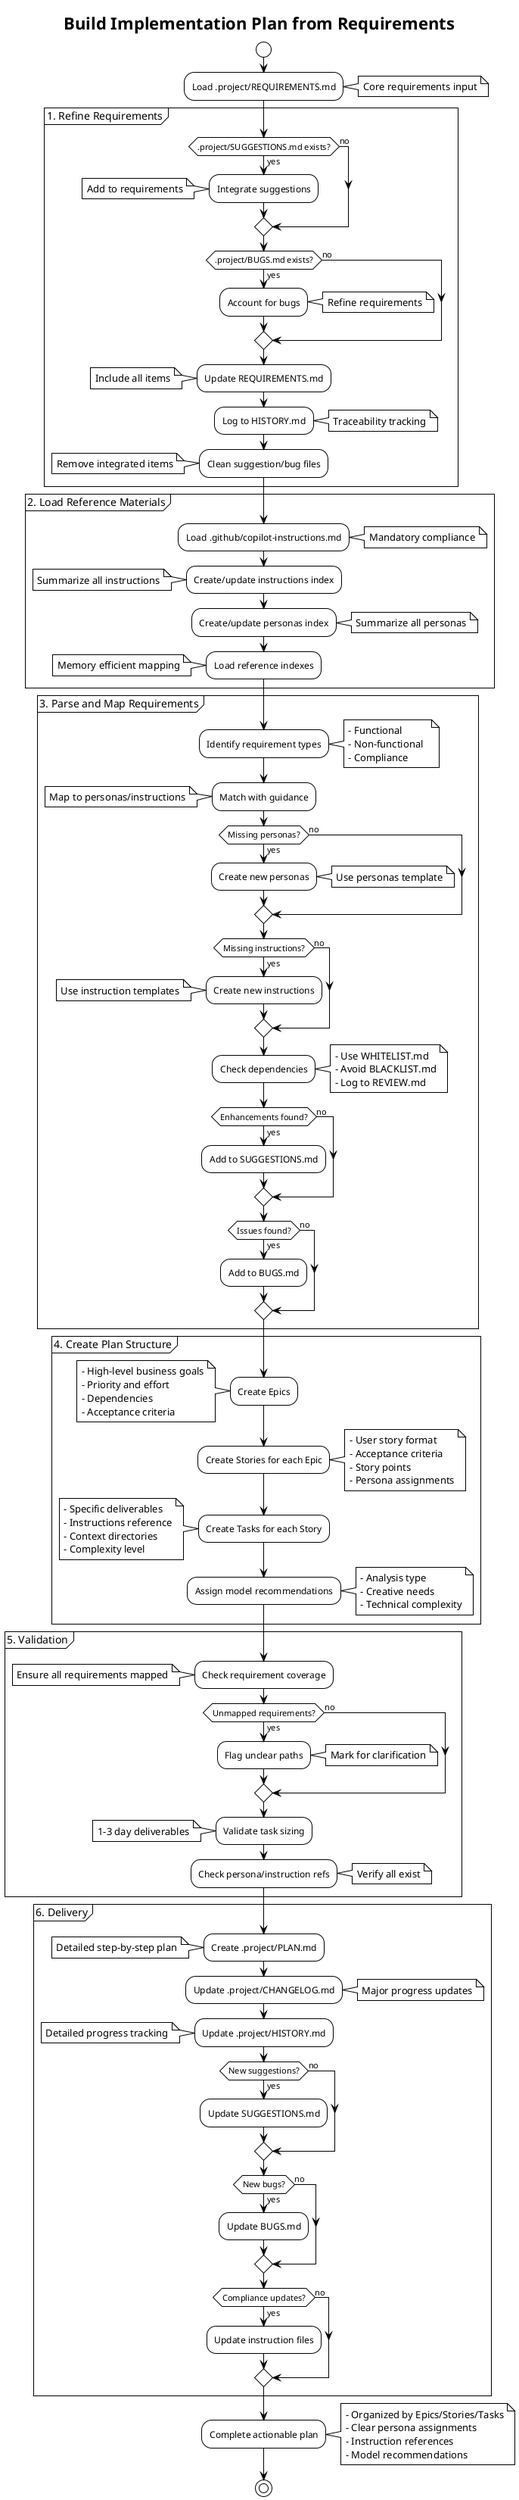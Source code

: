 @startuml BuildPlanWorkflow
!theme plain
title Build Implementation Plan from Requirements

start

:Load .project/REQUIREMENTS.md;
note right: Core requirements input

partition "1. Refine Requirements" {
  if (.project/SUGGESTIONS.md exists?) then (yes)
    :Integrate suggestions;
    note left: Add to requirements
  else (no)
  endif
  
  if (.project/BUGS.md exists?) then (yes)
    :Account for bugs;
    note right: Refine requirements
  else (no)
  endif
  
  :Update REQUIREMENTS.md;
  note left: Include all items
  
  :Log to HISTORY.md;
  note right: Traceability tracking
  
  :Clean suggestion/bug files;
  note left: Remove integrated items
}

partition "2. Load Reference Materials" {
  :Load .github/copilot-instructions.md;
  note right: Mandatory compliance
  
  :Create/update instructions index;
  note left: Summarize all instructions
  
  :Create/update personas index;
  note right: Summarize all personas
  
  :Load reference indexes;
  note left: Memory efficient mapping
}

partition "3. Parse and Map Requirements" {
  :Identify requirement types;
  note right
    - Functional
    - Non-functional  
    - Compliance
  end note
  
  :Match with guidance;
  note left: Map to personas/instructions
  
  if (Missing personas?) then (yes)
    :Create new personas;
    note right: Use personas template
  else (no)
  endif
  
  if (Missing instructions?) then (yes)
    :Create new instructions;
    note left: Use instruction templates
  else (no)
  endif
  
  :Check dependencies;
  note right
    - Use WHITELIST.md
    - Avoid BLACKLIST.md
    - Log to REVIEW.md
  end note
  
  if (Enhancements found?) then (yes)
    :Add to SUGGESTIONS.md;
  else (no)
  endif
  
  if (Issues found?) then (yes)
    :Add to BUGS.md;
  else (no)
  endif
}

partition "4. Create Plan Structure" {
  :Create Epics;
  note left
    - High-level business goals
    - Priority and effort
    - Dependencies
    - Acceptance criteria
  end note
  
  :Create Stories for each Epic;
  note right
    - User story format
    - Acceptance criteria
    - Story points
    - Persona assignments
  end note
  
  :Create Tasks for each Story;
  note left
    - Specific deliverables
    - Instructions reference
    - Context directories
    - Complexity level
  end note
  
  :Assign model recommendations;
  note right
    - Analysis type
    - Creative needs
    - Technical complexity
  end note
}

partition "5. Validation" {
  :Check requirement coverage;
  note left: Ensure all requirements mapped
  
  if (Unmapped requirements?) then (yes)
    :Flag unclear paths;
    note right: Mark for clarification
  else (no)
  endif
  
  :Validate task sizing;
  note left: 1-3 day deliverables
  
  :Check persona/instruction refs;
  note right: Verify all exist
}

partition "6. Delivery" {
  :Create .project/PLAN.md;
  note left: Detailed step-by-step plan
  
  :Update .project/CHANGELOG.md;
  note right: Major progress updates
  
  :Update .project/HISTORY.md;
  note left: Detailed progress tracking
  
  if (New suggestions?) then (yes)
    :Update SUGGESTIONS.md;
  else (no)
  endif
  
  if (New bugs?) then (yes)
    :Update BUGS.md;
  else (no)
  endif
  
  if (Compliance updates?) then (yes)
    :Update instruction files;
  else (no)
  endif
}

:Complete actionable plan;
note right
  - Organized by Epics/Stories/Tasks
  - Clear persona assignments
  - Instruction references
  - Model recommendations
end note

stop

@enduml
